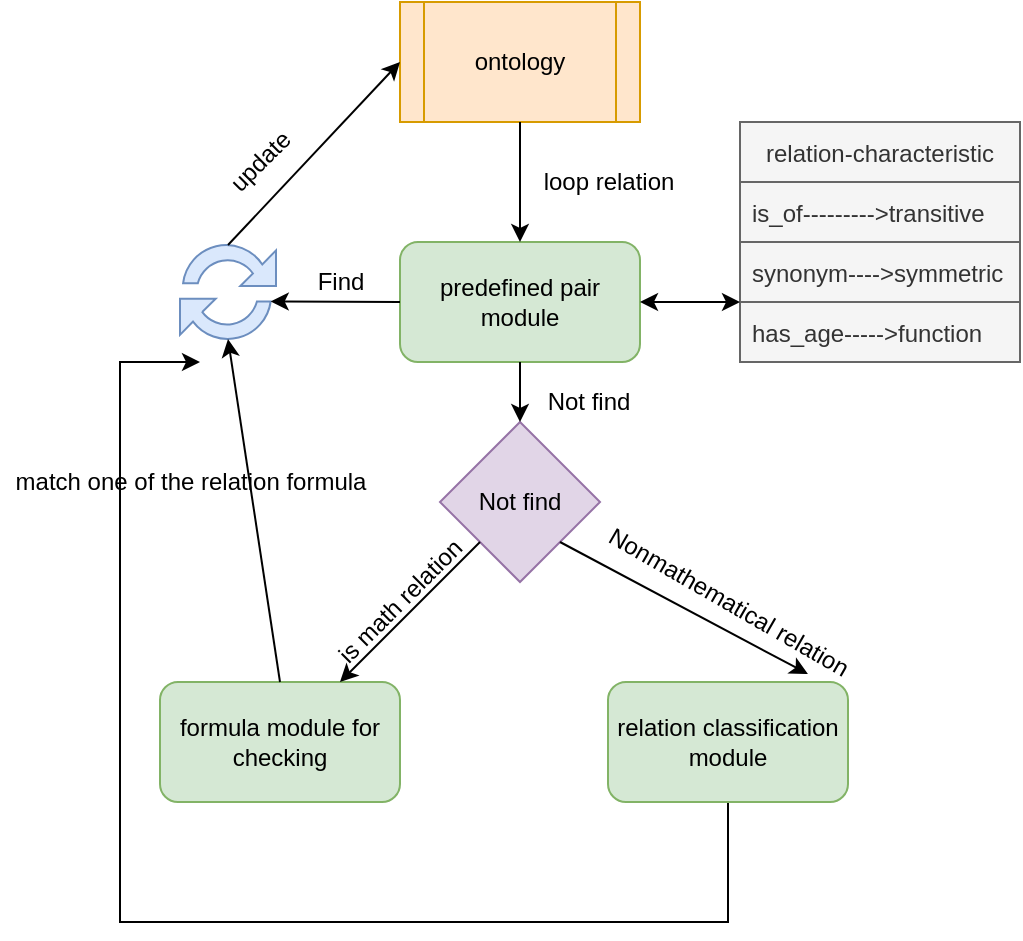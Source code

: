 <mxfile version="17.4.6" type="github">
  <diagram id="XqnaKPGImywsLeecfN6a" name="Page-1">
    <mxGraphModel dx="946" dy="547" grid="1" gridSize="10" guides="1" tooltips="1" connect="1" arrows="1" fold="1" page="1" pageScale="1" pageWidth="827" pageHeight="1169" math="0" shadow="0">
      <root>
        <mxCell id="0" />
        <mxCell id="1" parent="0" />
        <mxCell id="3Jk47x3_0CZ66x86huAH-1" value="predefined pair module" style="rounded=1;whiteSpace=wrap;html=1;fillColor=#d5e8d4;strokeColor=#82b366;" vertex="1" parent="1">
          <mxGeometry x="310" y="220" width="120" height="60" as="geometry" />
        </mxCell>
        <mxCell id="3Jk47x3_0CZ66x86huAH-3" value="ontology" style="shape=process;whiteSpace=wrap;html=1;backgroundOutline=1;fillColor=#ffe6cc;strokeColor=#d79b00;" vertex="1" parent="1">
          <mxGeometry x="310" y="100" width="120" height="60" as="geometry" />
        </mxCell>
        <mxCell id="3Jk47x3_0CZ66x86huAH-4" value="" style="endArrow=classic;html=1;rounded=0;exitX=0.5;exitY=1;exitDx=0;exitDy=0;entryX=0.5;entryY=0;entryDx=0;entryDy=0;" edge="1" parent="1" source="3Jk47x3_0CZ66x86huAH-3" target="3Jk47x3_0CZ66x86huAH-1">
          <mxGeometry width="50" height="50" relative="1" as="geometry">
            <mxPoint x="450" y="310" as="sourcePoint" />
            <mxPoint x="500" y="260" as="targetPoint" />
          </mxGeometry>
        </mxCell>
        <mxCell id="3Jk47x3_0CZ66x86huAH-5" value="" style="sketch=0;pointerEvents=1;shadow=0;dashed=0;html=1;strokeColor=#6c8ebf;labelPosition=center;verticalLabelPosition=bottom;verticalAlign=top;align=center;fillColor=#dae8fc;shape=mxgraph.mscae.intune.update" vertex="1" parent="1">
          <mxGeometry x="200" y="220" width="48" height="50" as="geometry" />
        </mxCell>
        <mxCell id="3Jk47x3_0CZ66x86huAH-6" value="" style="endArrow=classic;html=1;rounded=0;exitX=0.5;exitY=0.03;exitDx=0;exitDy=0;exitPerimeter=0;entryX=0;entryY=0.5;entryDx=0;entryDy=0;" edge="1" parent="1" source="3Jk47x3_0CZ66x86huAH-5" target="3Jk47x3_0CZ66x86huAH-3">
          <mxGeometry width="50" height="50" relative="1" as="geometry">
            <mxPoint x="450" y="310" as="sourcePoint" />
            <mxPoint x="500" y="260" as="targetPoint" />
          </mxGeometry>
        </mxCell>
        <mxCell id="3Jk47x3_0CZ66x86huAH-7" value="loop relation" style="text;html=1;align=center;verticalAlign=middle;resizable=0;points=[];autosize=1;strokeColor=none;fillColor=none;" vertex="1" parent="1">
          <mxGeometry x="374" y="180" width="80" height="20" as="geometry" />
        </mxCell>
        <mxCell id="3Jk47x3_0CZ66x86huAH-8" value="relation-characteristic" style="swimlane;fontStyle=0;childLayout=stackLayout;horizontal=1;startSize=30;horizontalStack=0;resizeParent=1;resizeParentMax=0;resizeLast=0;collapsible=1;marginBottom=0;fillColor=#f5f5f5;fontColor=#333333;strokeColor=#666666;" vertex="1" parent="1">
          <mxGeometry x="480" y="160" width="140" height="120" as="geometry" />
        </mxCell>
        <mxCell id="3Jk47x3_0CZ66x86huAH-9" value="is_of---------&gt;transitive" style="text;strokeColor=#666666;fillColor=#f5f5f5;align=left;verticalAlign=middle;spacingLeft=4;spacingRight=4;overflow=hidden;points=[[0,0.5],[1,0.5]];portConstraint=eastwest;rotatable=0;fontColor=#333333;" vertex="1" parent="3Jk47x3_0CZ66x86huAH-8">
          <mxGeometry y="30" width="140" height="30" as="geometry" />
        </mxCell>
        <mxCell id="3Jk47x3_0CZ66x86huAH-10" value="synonym----&gt;symmetric" style="text;strokeColor=#666666;fillColor=#f5f5f5;align=left;verticalAlign=middle;spacingLeft=4;spacingRight=4;overflow=hidden;points=[[0,0.5],[1,0.5]];portConstraint=eastwest;rotatable=0;fontColor=#333333;" vertex="1" parent="3Jk47x3_0CZ66x86huAH-8">
          <mxGeometry y="60" width="140" height="30" as="geometry" />
        </mxCell>
        <mxCell id="3Jk47x3_0CZ66x86huAH-11" value="has_age-----&gt;function" style="text;strokeColor=#666666;fillColor=#f5f5f5;align=left;verticalAlign=middle;spacingLeft=4;spacingRight=4;overflow=hidden;points=[[0,0.5],[1,0.5]];portConstraint=eastwest;rotatable=0;fontColor=#333333;" vertex="1" parent="3Jk47x3_0CZ66x86huAH-8">
          <mxGeometry y="90" width="140" height="30" as="geometry" />
        </mxCell>
        <mxCell id="3Jk47x3_0CZ66x86huAH-12" value="" style="endArrow=classic;startArrow=classic;html=1;rounded=0;exitX=1;exitY=0.5;exitDx=0;exitDy=0;" edge="1" parent="1" source="3Jk47x3_0CZ66x86huAH-1">
          <mxGeometry width="50" height="50" relative="1" as="geometry">
            <mxPoint x="450" y="310" as="sourcePoint" />
            <mxPoint x="480" y="250" as="targetPoint" />
          </mxGeometry>
        </mxCell>
        <mxCell id="3Jk47x3_0CZ66x86huAH-13" value="formula module for checking" style="rounded=1;whiteSpace=wrap;html=1;fillColor=#d5e8d4;strokeColor=#82b366;" vertex="1" parent="1">
          <mxGeometry x="190" y="440" width="120" height="60" as="geometry" />
        </mxCell>
        <mxCell id="3Jk47x3_0CZ66x86huAH-34" style="edgeStyle=orthogonalEdgeStyle;rounded=0;orthogonalLoop=1;jettySize=auto;html=1;" edge="1" parent="1" source="3Jk47x3_0CZ66x86huAH-14">
          <mxGeometry relative="1" as="geometry">
            <mxPoint x="210" y="280" as="targetPoint" />
            <Array as="points">
              <mxPoint x="474" y="560" />
              <mxPoint x="170" y="560" />
              <mxPoint x="170" y="280" />
            </Array>
          </mxGeometry>
        </mxCell>
        <mxCell id="3Jk47x3_0CZ66x86huAH-14" value="relation classification module" style="rounded=1;whiteSpace=wrap;html=1;fillColor=#d5e8d4;strokeColor=#82b366;" vertex="1" parent="1">
          <mxGeometry x="414" y="440" width="120" height="60" as="geometry" />
        </mxCell>
        <mxCell id="3Jk47x3_0CZ66x86huAH-15" value="update" style="text;html=1;align=center;verticalAlign=middle;resizable=0;points=[];autosize=1;strokeColor=none;fillColor=none;rotation=-45;" vertex="1" parent="1">
          <mxGeometry x="215" y="170" width="50" height="20" as="geometry" />
        </mxCell>
        <mxCell id="3Jk47x3_0CZ66x86huAH-16" value="" style="endArrow=classic;html=1;rounded=0;exitX=0;exitY=0.5;exitDx=0;exitDy=0;entryX=0.945;entryY=0.595;entryDx=0;entryDy=0;entryPerimeter=0;" edge="1" parent="1" source="3Jk47x3_0CZ66x86huAH-1" target="3Jk47x3_0CZ66x86huAH-5">
          <mxGeometry width="50" height="50" relative="1" as="geometry">
            <mxPoint x="450" y="310" as="sourcePoint" />
            <mxPoint x="500" y="260" as="targetPoint" />
          </mxGeometry>
        </mxCell>
        <mxCell id="3Jk47x3_0CZ66x86huAH-17" value="Find" style="text;html=1;align=center;verticalAlign=middle;resizable=0;points=[];autosize=1;strokeColor=none;fillColor=none;" vertex="1" parent="1">
          <mxGeometry x="260" y="230" width="40" height="20" as="geometry" />
        </mxCell>
        <mxCell id="3Jk47x3_0CZ66x86huAH-19" value="Not find" style="text;html=1;align=center;verticalAlign=middle;resizable=0;points=[];autosize=1;strokeColor=none;fillColor=none;" vertex="1" parent="1">
          <mxGeometry x="374" y="290" width="60" height="20" as="geometry" />
        </mxCell>
        <mxCell id="3Jk47x3_0CZ66x86huAH-20" value="Not find" style="rhombus;whiteSpace=wrap;html=1;fillColor=#e1d5e7;strokeColor=#9673a6;" vertex="1" parent="1">
          <mxGeometry x="330" y="310" width="80" height="80" as="geometry" />
        </mxCell>
        <mxCell id="3Jk47x3_0CZ66x86huAH-23" value="" style="endArrow=classic;html=1;rounded=0;exitX=0;exitY=1;exitDx=0;exitDy=0;" edge="1" parent="1" source="3Jk47x3_0CZ66x86huAH-20" target="3Jk47x3_0CZ66x86huAH-13">
          <mxGeometry width="50" height="50" relative="1" as="geometry">
            <mxPoint x="450" y="310" as="sourcePoint" />
            <mxPoint x="500" y="260" as="targetPoint" />
          </mxGeometry>
        </mxCell>
        <mxCell id="3Jk47x3_0CZ66x86huAH-24" value="is math relation" style="text;html=1;align=center;verticalAlign=middle;resizable=0;points=[];autosize=1;strokeColor=none;fillColor=none;rotation=-45;" vertex="1" parent="1">
          <mxGeometry x="260" y="390" width="100" height="20" as="geometry" />
        </mxCell>
        <mxCell id="3Jk47x3_0CZ66x86huAH-26" value="" style="endArrow=classic;html=1;rounded=0;exitX=1;exitY=1;exitDx=0;exitDy=0;entryX=0.833;entryY=-0.067;entryDx=0;entryDy=0;entryPerimeter=0;" edge="1" parent="1" source="3Jk47x3_0CZ66x86huAH-20" target="3Jk47x3_0CZ66x86huAH-14">
          <mxGeometry width="50" height="50" relative="1" as="geometry">
            <mxPoint x="450" y="310" as="sourcePoint" />
            <mxPoint x="500" y="260" as="targetPoint" />
          </mxGeometry>
        </mxCell>
        <mxCell id="3Jk47x3_0CZ66x86huAH-28" value="Nonmathematical relation" style="text;html=1;align=center;verticalAlign=middle;resizable=0;points=[];autosize=1;strokeColor=none;fillColor=none;rotation=30;" vertex="1" parent="1">
          <mxGeometry x="399" y="390" width="150" height="20" as="geometry" />
        </mxCell>
        <mxCell id="3Jk47x3_0CZ66x86huAH-30" value="" style="endArrow=classic;html=1;rounded=0;exitX=0.5;exitY=0;exitDx=0;exitDy=0;entryX=0.5;entryY=0.97;entryDx=0;entryDy=0;entryPerimeter=0;" edge="1" parent="1" source="3Jk47x3_0CZ66x86huAH-13" target="3Jk47x3_0CZ66x86huAH-5">
          <mxGeometry width="50" height="50" relative="1" as="geometry">
            <mxPoint x="450" y="310" as="sourcePoint" />
            <mxPoint x="500" y="260" as="targetPoint" />
          </mxGeometry>
        </mxCell>
        <mxCell id="3Jk47x3_0CZ66x86huAH-31" value="match one of the relation formula" style="text;html=1;align=center;verticalAlign=middle;resizable=0;points=[];autosize=1;strokeColor=none;fillColor=none;rotation=0;" vertex="1" parent="1">
          <mxGeometry x="110" y="330" width="190" height="20" as="geometry" />
        </mxCell>
        <mxCell id="3Jk47x3_0CZ66x86huAH-33" value="" style="endArrow=classic;html=1;rounded=0;exitX=0.5;exitY=1;exitDx=0;exitDy=0;" edge="1" parent="1" source="3Jk47x3_0CZ66x86huAH-1" target="3Jk47x3_0CZ66x86huAH-20">
          <mxGeometry width="50" height="50" relative="1" as="geometry">
            <mxPoint x="450" y="310" as="sourcePoint" />
            <mxPoint x="500" y="260" as="targetPoint" />
          </mxGeometry>
        </mxCell>
      </root>
    </mxGraphModel>
  </diagram>
</mxfile>
